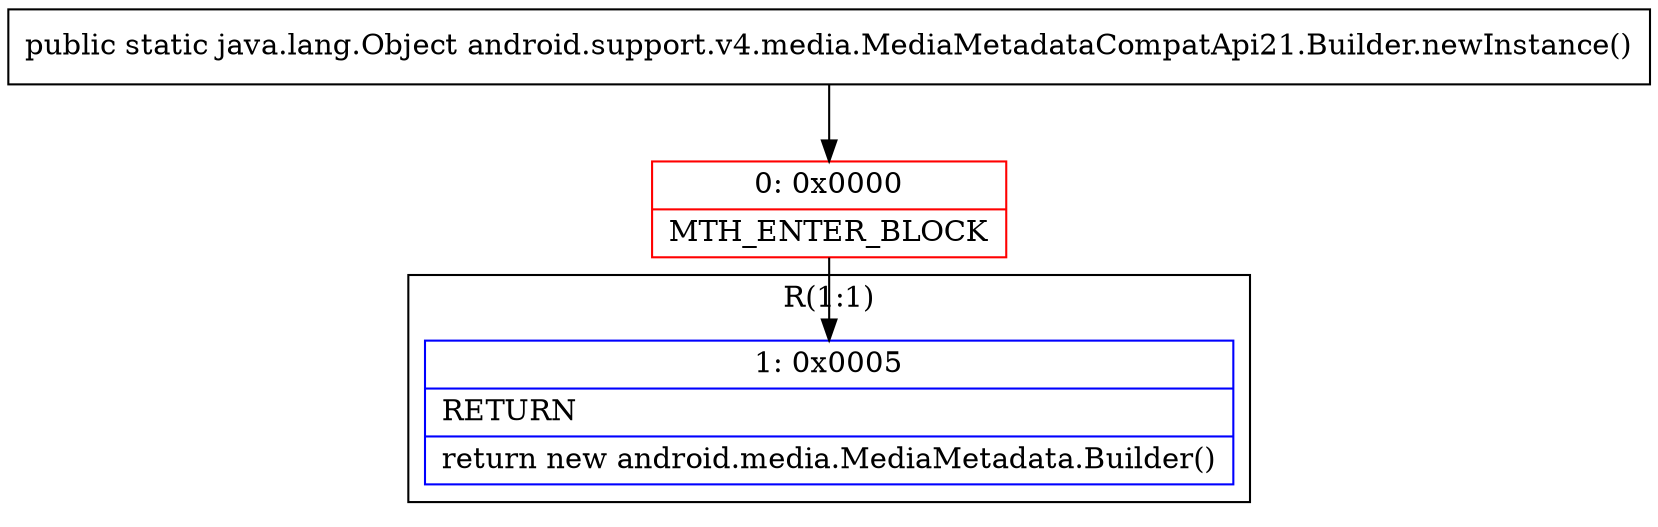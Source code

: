 digraph "CFG forandroid.support.v4.media.MediaMetadataCompatApi21.Builder.newInstance()Ljava\/lang\/Object;" {
subgraph cluster_Region_123039601 {
label = "R(1:1)";
node [shape=record,color=blue];
Node_1 [shape=record,label="{1\:\ 0x0005|RETURN\l|return new android.media.MediaMetadata.Builder()\l}"];
}
Node_0 [shape=record,color=red,label="{0\:\ 0x0000|MTH_ENTER_BLOCK\l}"];
MethodNode[shape=record,label="{public static java.lang.Object android.support.v4.media.MediaMetadataCompatApi21.Builder.newInstance() }"];
MethodNode -> Node_0;
Node_0 -> Node_1;
}

